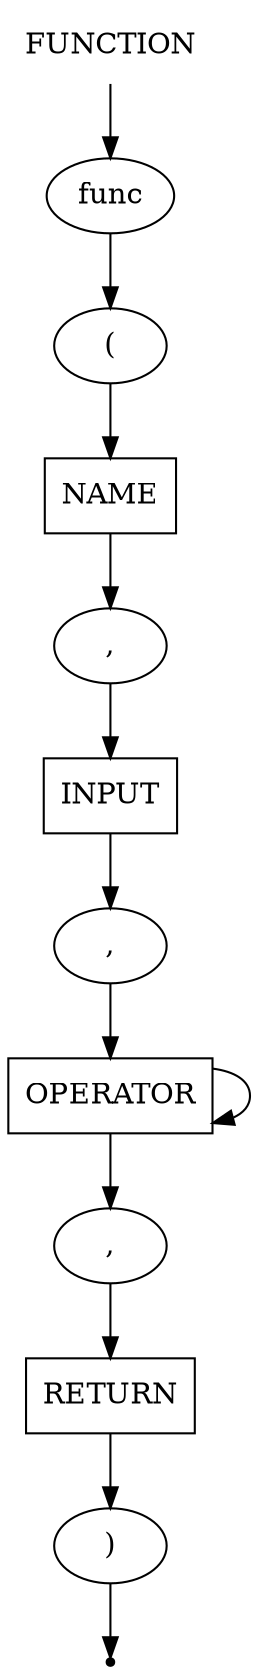 digraph FUNCTION {
    start [label=FUNCTION shape=plaintext]
    func [label=func shape=oval]
    br_open [label="(" shape=oval]
    br_close [label=")" shape=oval]
    name [label=NAME shape=box]
    comma_1 [label="," shape=oval]
    comma_2 [label="," shape=oval]
    comma_3 [label="," shape=oval]
    input [label=INPUT shape=box]
    operator [label=OPERATOR shape=box]
    return [label=RETURN shape=box]
    end [label="" shape=point]

    start -> func
    func -> br_open
    br_open -> name
    name -> comma_1
    comma_1 -> input
    input -> comma_2
    comma_2 -> operator
    operator -> operator
    operator -> comma_3
    comma_3 -> return
    return -> br_close
    br_close -> end
}